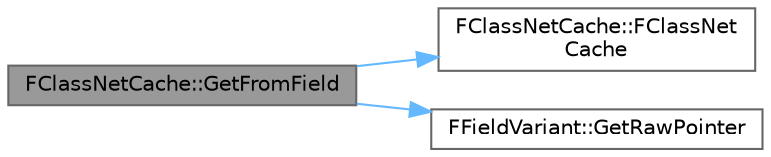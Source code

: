 digraph "FClassNetCache::GetFromField"
{
 // INTERACTIVE_SVG=YES
 // LATEX_PDF_SIZE
  bgcolor="transparent";
  edge [fontname=Helvetica,fontsize=10,labelfontname=Helvetica,labelfontsize=10];
  node [fontname=Helvetica,fontsize=10,shape=box,height=0.2,width=0.4];
  rankdir="LR";
  Node1 [id="Node000001",label="FClassNetCache::GetFromField",height=0.2,width=0.4,color="gray40", fillcolor="grey60", style="filled", fontcolor="black",tooltip=" "];
  Node1 -> Node2 [id="edge1_Node000001_Node000002",color="steelblue1",style="solid",tooltip=" "];
  Node2 [id="Node000002",label="FClassNetCache::FClassNet\lCache",height=0.2,width=0.4,color="grey40", fillcolor="white", style="filled",URL="$d4/dd7/classFClassNetCache.html#ac77e7e360420452f075ac638840eed55",tooltip=" "];
  Node1 -> Node3 [id="edge2_Node000001_Node000003",color="steelblue1",style="solid",tooltip=" "];
  Node3 [id="Node000003",label="FFieldVariant::GetRawPointer",height=0.2,width=0.4,color="grey40", fillcolor="white", style="filled",URL="$d7/d01/classFFieldVariant.html#a5ea1b70778472c3b04989b74b2f5129c",tooltip=" "];
}
